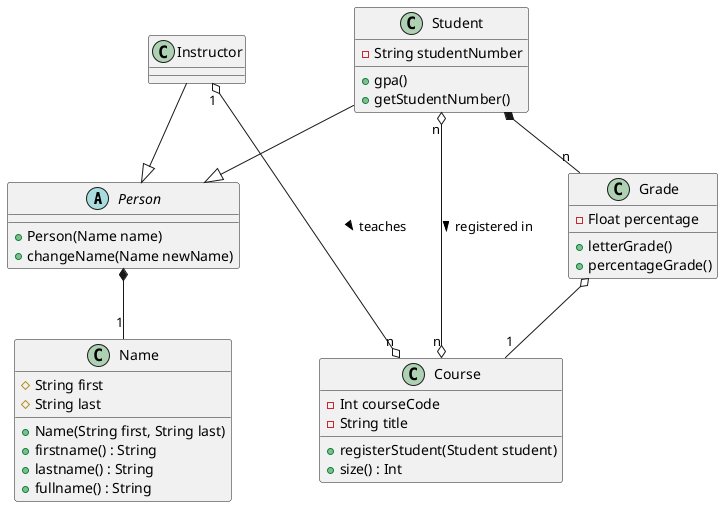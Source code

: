 @startuml
Person *-- "1" Name

Student --|> Person
Student "n" o-o "n" Course : registered in >
Student *-- "n" Grade

Instructor --|> Person
Instructor "1" o-o "n" Course : teaches >

Grade o-- "1" Course

abstract class Person {
    +Person(Name name)
    +changeName(Name newName)
}

class Student {
    -String studentNumber
    +gpa()
    +getStudentNumber()
}

class Instructor {

}

class Course {
    -Int courseCode
    -String title
    
    +registerStudent(Student student)
    +size() : Int
}

class Grade {
    -Float percentage

    +letterGrade()
    +percentageGrade()
}

class Name {
    #String first
    #String last

    +Name(String first, String last)
    +firstname() : String
    +lastname() : String
    +fullname() : String
}
@enduml
